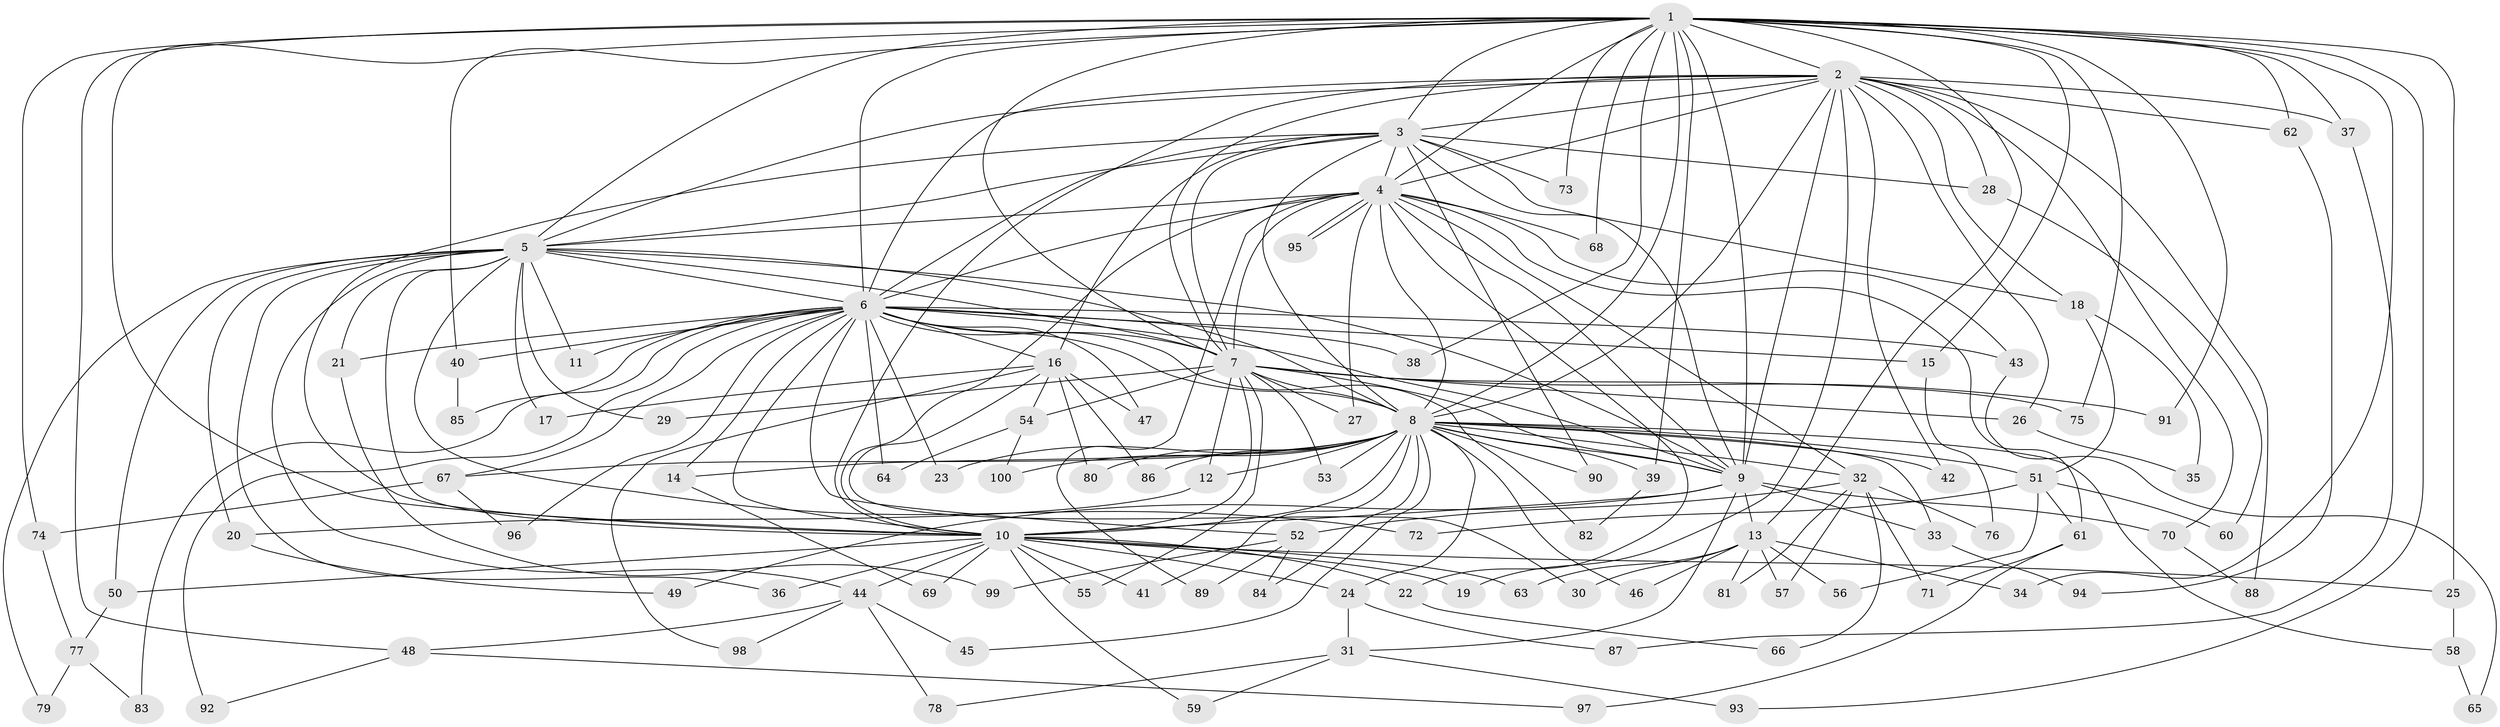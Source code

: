 // Generated by graph-tools (version 1.1) at 2025/11/02/21/25 10:11:08]
// undirected, 100 vertices, 225 edges
graph export_dot {
graph [start="1"]
  node [color=gray90,style=filled];
  1;
  2;
  3;
  4;
  5;
  6;
  7;
  8;
  9;
  10;
  11;
  12;
  13;
  14;
  15;
  16;
  17;
  18;
  19;
  20;
  21;
  22;
  23;
  24;
  25;
  26;
  27;
  28;
  29;
  30;
  31;
  32;
  33;
  34;
  35;
  36;
  37;
  38;
  39;
  40;
  41;
  42;
  43;
  44;
  45;
  46;
  47;
  48;
  49;
  50;
  51;
  52;
  53;
  54;
  55;
  56;
  57;
  58;
  59;
  60;
  61;
  62;
  63;
  64;
  65;
  66;
  67;
  68;
  69;
  70;
  71;
  72;
  73;
  74;
  75;
  76;
  77;
  78;
  79;
  80;
  81;
  82;
  83;
  84;
  85;
  86;
  87;
  88;
  89;
  90;
  91;
  92;
  93;
  94;
  95;
  96;
  97;
  98;
  99;
  100;
  1 -- 2;
  1 -- 3;
  1 -- 4;
  1 -- 5;
  1 -- 6;
  1 -- 7;
  1 -- 8;
  1 -- 9;
  1 -- 10;
  1 -- 13;
  1 -- 15;
  1 -- 25;
  1 -- 34;
  1 -- 37;
  1 -- 38;
  1 -- 39;
  1 -- 40;
  1 -- 48;
  1 -- 62;
  1 -- 68;
  1 -- 73;
  1 -- 74;
  1 -- 75;
  1 -- 91;
  1 -- 93;
  2 -- 3;
  2 -- 4;
  2 -- 5;
  2 -- 6;
  2 -- 7;
  2 -- 8;
  2 -- 9;
  2 -- 10;
  2 -- 18;
  2 -- 19;
  2 -- 26;
  2 -- 28;
  2 -- 37;
  2 -- 42;
  2 -- 62;
  2 -- 70;
  2 -- 88;
  3 -- 4;
  3 -- 5;
  3 -- 6;
  3 -- 7;
  3 -- 8;
  3 -- 9;
  3 -- 10;
  3 -- 16;
  3 -- 18;
  3 -- 28;
  3 -- 73;
  3 -- 90;
  4 -- 5;
  4 -- 6;
  4 -- 7;
  4 -- 8;
  4 -- 9;
  4 -- 10;
  4 -- 22;
  4 -- 27;
  4 -- 32;
  4 -- 43;
  4 -- 61;
  4 -- 68;
  4 -- 89;
  4 -- 95;
  4 -- 95;
  5 -- 6;
  5 -- 7;
  5 -- 8;
  5 -- 9;
  5 -- 10;
  5 -- 11;
  5 -- 17;
  5 -- 20;
  5 -- 21;
  5 -- 29;
  5 -- 36;
  5 -- 44;
  5 -- 50;
  5 -- 72;
  5 -- 79;
  6 -- 7;
  6 -- 8;
  6 -- 9;
  6 -- 10;
  6 -- 11;
  6 -- 14;
  6 -- 15;
  6 -- 16;
  6 -- 21;
  6 -- 23;
  6 -- 38;
  6 -- 40;
  6 -- 43;
  6 -- 47;
  6 -- 52;
  6 -- 64;
  6 -- 67;
  6 -- 82;
  6 -- 83;
  6 -- 85;
  6 -- 92;
  6 -- 96;
  7 -- 8;
  7 -- 9;
  7 -- 10;
  7 -- 12;
  7 -- 26;
  7 -- 27;
  7 -- 29;
  7 -- 53;
  7 -- 54;
  7 -- 55;
  7 -- 75;
  7 -- 91;
  8 -- 9;
  8 -- 10;
  8 -- 12;
  8 -- 14;
  8 -- 23;
  8 -- 24;
  8 -- 32;
  8 -- 33;
  8 -- 39;
  8 -- 41;
  8 -- 42;
  8 -- 45;
  8 -- 46;
  8 -- 51;
  8 -- 53;
  8 -- 58;
  8 -- 67;
  8 -- 80;
  8 -- 84;
  8 -- 86;
  8 -- 90;
  8 -- 100;
  9 -- 10;
  9 -- 13;
  9 -- 31;
  9 -- 33;
  9 -- 49;
  9 -- 70;
  10 -- 19;
  10 -- 22;
  10 -- 24;
  10 -- 25;
  10 -- 36;
  10 -- 41;
  10 -- 44;
  10 -- 50;
  10 -- 55;
  10 -- 59;
  10 -- 63;
  10 -- 69;
  12 -- 20;
  13 -- 30;
  13 -- 34;
  13 -- 46;
  13 -- 56;
  13 -- 57;
  13 -- 63;
  13 -- 81;
  14 -- 69;
  15 -- 76;
  16 -- 17;
  16 -- 30;
  16 -- 47;
  16 -- 54;
  16 -- 80;
  16 -- 86;
  16 -- 98;
  18 -- 35;
  18 -- 51;
  20 -- 49;
  21 -- 99;
  22 -- 66;
  24 -- 31;
  24 -- 87;
  25 -- 58;
  26 -- 35;
  28 -- 60;
  31 -- 59;
  31 -- 78;
  31 -- 93;
  32 -- 52;
  32 -- 57;
  32 -- 66;
  32 -- 71;
  32 -- 76;
  32 -- 81;
  33 -- 94;
  37 -- 87;
  39 -- 82;
  40 -- 85;
  43 -- 65;
  44 -- 45;
  44 -- 48;
  44 -- 78;
  44 -- 98;
  48 -- 92;
  48 -- 97;
  50 -- 77;
  51 -- 56;
  51 -- 60;
  51 -- 61;
  51 -- 72;
  52 -- 84;
  52 -- 89;
  52 -- 99;
  54 -- 64;
  54 -- 100;
  58 -- 65;
  61 -- 71;
  61 -- 97;
  62 -- 94;
  67 -- 74;
  67 -- 96;
  70 -- 88;
  74 -- 77;
  77 -- 79;
  77 -- 83;
}
